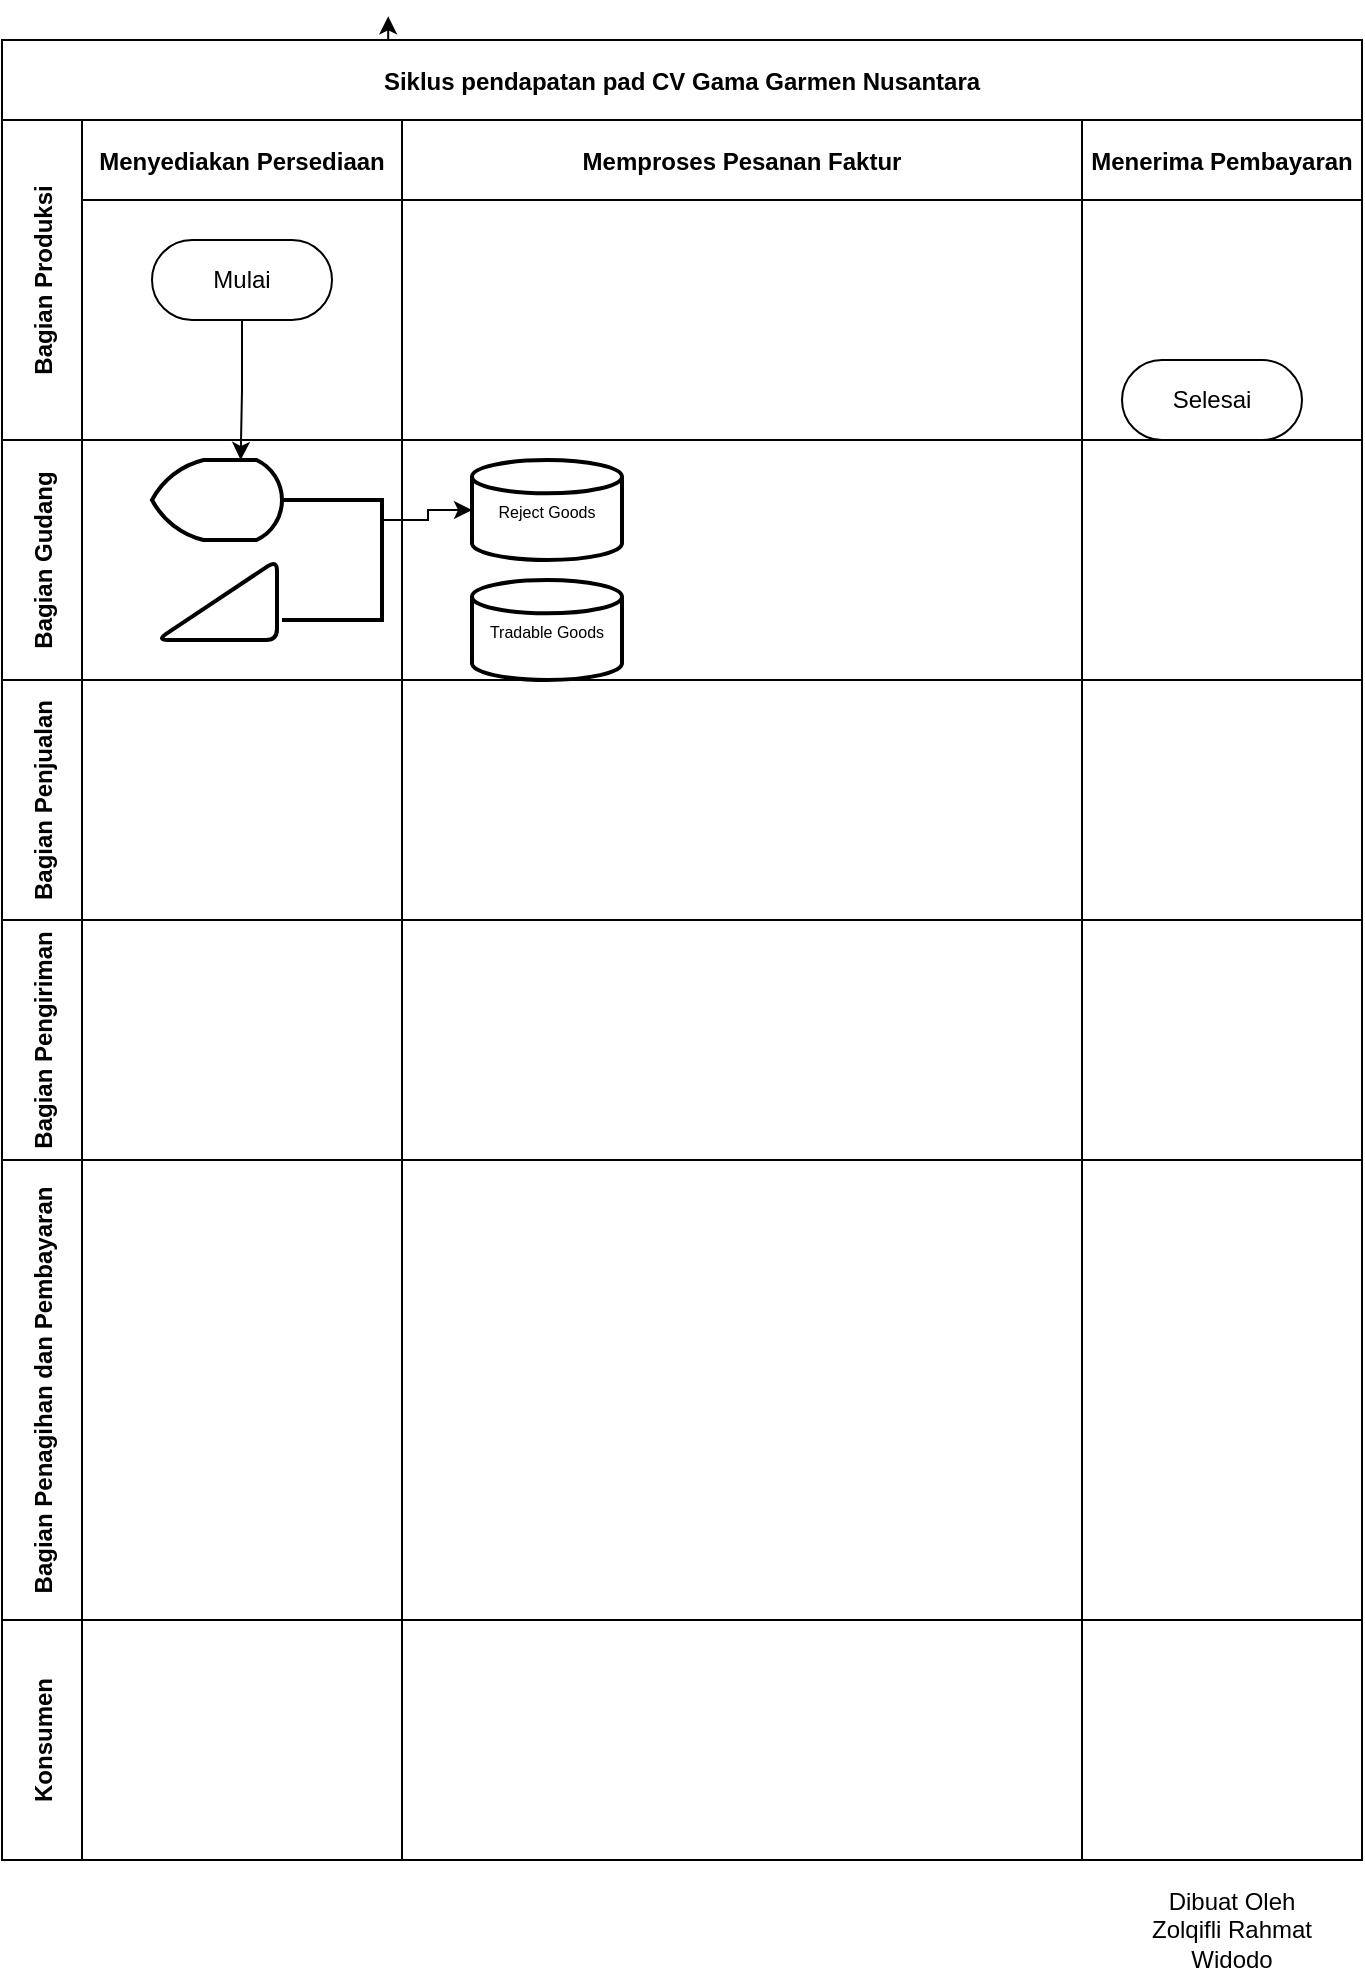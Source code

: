 <mxfile version="24.3.1" type="github">
  <diagram id="kgpKYQtTHZ0yAKxKKP6v" name="Page-1">
    <mxGraphModel dx="786" dy="459" grid="1" gridSize="10" guides="1" tooltips="1" connect="1" arrows="1" fold="1" page="1" pageScale="1" pageWidth="850" pageHeight="1100" math="0" shadow="0">
      <root>
        <mxCell id="0" />
        <mxCell id="1" parent="0" />
        <mxCell id="3nuBFxr9cyL0pnOWT2aG-1" value="Siklus pendapatan pad CV Gama Garmen Nusantara" style="shape=table;childLayout=tableLayout;startSize=40;collapsible=0;recursiveResize=0;expand=0;fillColor=none;fontStyle=1" parent="1" vertex="1">
          <mxGeometry x="100" y="70" width="680" height="910" as="geometry" />
        </mxCell>
        <mxCell id="3nuBFxr9cyL0pnOWT2aG-3" value="Bagian Produksi" style="shape=tableRow;horizontal=0;swimlaneHead=0;swimlaneBody=0;top=0;left=0;bottom=0;right=0;fillColor=none;points=[[0,0.5],[1,0.5]];portConstraint=eastwest;startSize=40;collapsible=0;recursiveResize=0;expand=0;fontStyle=1;" parent="3nuBFxr9cyL0pnOWT2aG-1" vertex="1">
          <mxGeometry y="40" width="680" height="160" as="geometry" />
        </mxCell>
        <mxCell id="3nuBFxr9cyL0pnOWT2aG-4" value="Menyediakan Persediaan" style="swimlane;swimlaneHead=0;swimlaneBody=0;connectable=0;fillColor=none;startSize=40;collapsible=0;recursiveResize=0;expand=0;fontStyle=1;" parent="3nuBFxr9cyL0pnOWT2aG-3" vertex="1">
          <mxGeometry x="40" width="160" height="160" as="geometry">
            <mxRectangle width="160" height="160" as="alternateBounds" />
          </mxGeometry>
        </mxCell>
        <mxCell id="3nuBFxr9cyL0pnOWT2aG-6" value="Mulai" style="rounded=1;whiteSpace=wrap;html=1;arcSize=50;" parent="3nuBFxr9cyL0pnOWT2aG-4" vertex="1">
          <mxGeometry x="35" y="60" width="90" height="40" as="geometry" />
        </mxCell>
        <mxCell id="3nuBFxr9cyL0pnOWT2aG-8" value="Memproses Pesanan Faktur" style="swimlane;swimlaneHead=0;swimlaneBody=0;connectable=0;fillColor=none;startSize=40;collapsible=0;recursiveResize=0;expand=0;fontStyle=1;" parent="3nuBFxr9cyL0pnOWT2aG-3" vertex="1">
          <mxGeometry x="200" width="340" height="160" as="geometry">
            <mxRectangle width="340" height="160" as="alternateBounds" />
          </mxGeometry>
        </mxCell>
        <mxCell id="3nuBFxr9cyL0pnOWT2aG-11" value="Menerima Pembayaran" style="swimlane;swimlaneHead=0;swimlaneBody=0;connectable=0;fillColor=none;startSize=40;collapsible=0;recursiveResize=0;expand=0;fontStyle=1;" parent="3nuBFxr9cyL0pnOWT2aG-3" vertex="1">
          <mxGeometry x="540" width="140" height="160" as="geometry">
            <mxRectangle width="140" height="160" as="alternateBounds" />
          </mxGeometry>
        </mxCell>
        <mxCell id="3nuBFxr9cyL0pnOWT2aG-14" value="Selesai" style="rounded=1;whiteSpace=wrap;html=1;arcSize=50;" parent="3nuBFxr9cyL0pnOWT2aG-11" vertex="1">
          <mxGeometry x="20" y="120" width="90" height="40" as="geometry" />
        </mxCell>
        <mxCell id="3nuBFxr9cyL0pnOWT2aG-15" value="Bagian Gudang" style="shape=tableRow;horizontal=0;swimlaneHead=0;swimlaneBody=0;top=0;left=0;bottom=0;right=0;fillColor=none;points=[[0,0.5],[1,0.5]];portConstraint=eastwest;startSize=40;collapsible=0;recursiveResize=0;expand=0;fontStyle=1;" parent="3nuBFxr9cyL0pnOWT2aG-1" vertex="1">
          <mxGeometry y="200" width="680" height="120" as="geometry" />
        </mxCell>
        <mxCell id="3nuBFxr9cyL0pnOWT2aG-16" value="" style="swimlane;swimlaneHead=0;swimlaneBody=0;connectable=0;fillColor=none;startSize=0;collapsible=0;recursiveResize=0;expand=0;fontStyle=1;" parent="3nuBFxr9cyL0pnOWT2aG-15" vertex="1">
          <mxGeometry x="40" width="160" height="120" as="geometry">
            <mxRectangle width="160" height="120" as="alternateBounds" />
          </mxGeometry>
        </mxCell>
        <mxCell id="PpvFrdEmo9YH6y2k19U4-30" value="" style="strokeWidth=2;html=1;shape=mxgraph.flowchart.display;whiteSpace=wrap;" vertex="1" parent="3nuBFxr9cyL0pnOWT2aG-16">
          <mxGeometry x="35" y="10" width="65" height="40" as="geometry" />
        </mxCell>
        <mxCell id="PpvFrdEmo9YH6y2k19U4-31" value="" style="html=1;strokeWidth=2;shape=manualInput;whiteSpace=wrap;rounded=1;size=40;arcSize=11;" vertex="1" parent="3nuBFxr9cyL0pnOWT2aG-16">
          <mxGeometry x="37.5" y="60" width="60" height="40" as="geometry" />
        </mxCell>
        <mxCell id="PpvFrdEmo9YH6y2k19U4-36" value="" style="strokeWidth=2;html=1;shape=mxgraph.flowchart.annotation_1;align=left;pointerEvents=1;rotation=-180;" vertex="1" parent="3nuBFxr9cyL0pnOWT2aG-16">
          <mxGeometry x="100" y="30" width="50" height="60" as="geometry" />
        </mxCell>
        <mxCell id="3nuBFxr9cyL0pnOWT2aG-18" value="" style="swimlane;swimlaneHead=0;swimlaneBody=0;connectable=0;fillColor=none;startSize=0;collapsible=0;recursiveResize=0;expand=0;fontStyle=1;" parent="3nuBFxr9cyL0pnOWT2aG-15" vertex="1">
          <mxGeometry x="200" width="340" height="120" as="geometry">
            <mxRectangle width="340" height="120" as="alternateBounds" />
          </mxGeometry>
        </mxCell>
        <mxCell id="PpvFrdEmo9YH6y2k19U4-32" value="&lt;font style=&quot;font-size: 8px;&quot;&gt;Reject Goods&lt;/font&gt;" style="strokeWidth=2;html=1;shape=mxgraph.flowchart.database;whiteSpace=wrap;" vertex="1" parent="3nuBFxr9cyL0pnOWT2aG-18">
          <mxGeometry x="35" y="10" width="75" height="50" as="geometry" />
        </mxCell>
        <mxCell id="PpvFrdEmo9YH6y2k19U4-34" value="&lt;font style=&quot;font-size: 8px;&quot;&gt;Tradable Goods&lt;/font&gt;" style="strokeWidth=2;html=1;shape=mxgraph.flowchart.database;whiteSpace=wrap;" vertex="1" parent="3nuBFxr9cyL0pnOWT2aG-18">
          <mxGeometry x="35" y="70" width="75" height="50" as="geometry" />
        </mxCell>
        <mxCell id="3nuBFxr9cyL0pnOWT2aG-23" value="" style="swimlane;swimlaneHead=0;swimlaneBody=0;connectable=0;fillColor=none;startSize=0;collapsible=0;recursiveResize=0;expand=0;fontStyle=1;" parent="3nuBFxr9cyL0pnOWT2aG-15" vertex="1">
          <mxGeometry x="540" width="140" height="120" as="geometry">
            <mxRectangle width="140" height="120" as="alternateBounds" />
          </mxGeometry>
        </mxCell>
        <mxCell id="PpvFrdEmo9YH6y2k19U4-40" style="edgeStyle=orthogonalEdgeStyle;rounded=0;orthogonalLoop=1;jettySize=auto;html=1;exitX=0;exitY=1;exitDx=0;exitDy=0;exitPerimeter=0;entryX=0;entryY=0.5;entryDx=0;entryDy=0;entryPerimeter=0;" edge="1" parent="3nuBFxr9cyL0pnOWT2aG-15" source="PpvFrdEmo9YH6y2k19U4-36" target="PpvFrdEmo9YH6y2k19U4-32">
          <mxGeometry relative="1" as="geometry">
            <Array as="points">
              <mxPoint x="190" y="40" />
              <mxPoint x="213" y="40" />
              <mxPoint x="213" y="35" />
            </Array>
          </mxGeometry>
        </mxCell>
        <mxCell id="PpvFrdEmo9YH6y2k19U4-24" value="Bagian Penjualan" style="shape=tableRow;horizontal=0;swimlaneHead=0;swimlaneBody=0;top=0;left=0;bottom=0;right=0;fillColor=none;points=[[0,0.5],[1,0.5]];portConstraint=eastwest;startSize=40;collapsible=0;recursiveResize=0;expand=0;fontStyle=1;" vertex="1" parent="3nuBFxr9cyL0pnOWT2aG-1">
          <mxGeometry y="320" width="680" height="120" as="geometry" />
        </mxCell>
        <mxCell id="PpvFrdEmo9YH6y2k19U4-25" style="swimlane;swimlaneHead=0;swimlaneBody=0;connectable=0;fillColor=none;startSize=0;collapsible=0;recursiveResize=0;expand=0;fontStyle=1;" vertex="1" parent="PpvFrdEmo9YH6y2k19U4-24">
          <mxGeometry x="40" width="160" height="120" as="geometry">
            <mxRectangle width="160" height="120" as="alternateBounds" />
          </mxGeometry>
        </mxCell>
        <mxCell id="PpvFrdEmo9YH6y2k19U4-26" style="swimlane;swimlaneHead=0;swimlaneBody=0;connectable=0;fillColor=none;startSize=0;collapsible=0;recursiveResize=0;expand=0;fontStyle=1;" vertex="1" parent="PpvFrdEmo9YH6y2k19U4-24">
          <mxGeometry x="200" width="340" height="120" as="geometry">
            <mxRectangle width="340" height="120" as="alternateBounds" />
          </mxGeometry>
        </mxCell>
        <mxCell id="PpvFrdEmo9YH6y2k19U4-27" style="swimlane;swimlaneHead=0;swimlaneBody=0;connectable=0;fillColor=none;startSize=0;collapsible=0;recursiveResize=0;expand=0;fontStyle=1;" vertex="1" parent="PpvFrdEmo9YH6y2k19U4-24">
          <mxGeometry x="540" width="140" height="120" as="geometry">
            <mxRectangle width="140" height="120" as="alternateBounds" />
          </mxGeometry>
        </mxCell>
        <mxCell id="PpvFrdEmo9YH6y2k19U4-20" value="Bagian Pengiriman" style="shape=tableRow;horizontal=0;swimlaneHead=0;swimlaneBody=0;top=0;left=0;bottom=0;right=0;fillColor=none;points=[[0,0.5],[1,0.5]];portConstraint=eastwest;startSize=40;collapsible=0;recursiveResize=0;expand=0;fontStyle=1;" vertex="1" parent="3nuBFxr9cyL0pnOWT2aG-1">
          <mxGeometry y="440" width="680" height="120" as="geometry" />
        </mxCell>
        <mxCell id="PpvFrdEmo9YH6y2k19U4-21" style="swimlane;swimlaneHead=0;swimlaneBody=0;connectable=0;fillColor=none;startSize=0;collapsible=0;recursiveResize=0;expand=0;fontStyle=1;" vertex="1" parent="PpvFrdEmo9YH6y2k19U4-20">
          <mxGeometry x="40" width="160" height="120" as="geometry">
            <mxRectangle width="160" height="120" as="alternateBounds" />
          </mxGeometry>
        </mxCell>
        <mxCell id="PpvFrdEmo9YH6y2k19U4-22" style="swimlane;swimlaneHead=0;swimlaneBody=0;connectable=0;fillColor=none;startSize=0;collapsible=0;recursiveResize=0;expand=0;fontStyle=1;" vertex="1" parent="PpvFrdEmo9YH6y2k19U4-20">
          <mxGeometry x="200" width="340" height="120" as="geometry">
            <mxRectangle width="340" height="120" as="alternateBounds" />
          </mxGeometry>
        </mxCell>
        <mxCell id="PpvFrdEmo9YH6y2k19U4-23" style="swimlane;swimlaneHead=0;swimlaneBody=0;connectable=0;fillColor=none;startSize=0;collapsible=0;recursiveResize=0;expand=0;fontStyle=1;" vertex="1" parent="PpvFrdEmo9YH6y2k19U4-20">
          <mxGeometry x="540" width="140" height="120" as="geometry">
            <mxRectangle width="140" height="120" as="alternateBounds" />
          </mxGeometry>
        </mxCell>
        <mxCell id="PpvFrdEmo9YH6y2k19U4-16" value="Bagian Penagihan dan Pembayaran" style="shape=tableRow;horizontal=0;swimlaneHead=0;swimlaneBody=0;top=0;left=0;bottom=0;right=0;fillColor=none;points=[[0,0.5],[1,0.5]];portConstraint=eastwest;startSize=40;collapsible=0;recursiveResize=0;expand=0;fontStyle=1;" vertex="1" parent="3nuBFxr9cyL0pnOWT2aG-1">
          <mxGeometry y="560" width="680" height="230" as="geometry" />
        </mxCell>
        <mxCell id="PpvFrdEmo9YH6y2k19U4-17" style="swimlane;swimlaneHead=0;swimlaneBody=0;connectable=0;fillColor=none;startSize=0;collapsible=0;recursiveResize=0;expand=0;fontStyle=1;" vertex="1" parent="PpvFrdEmo9YH6y2k19U4-16">
          <mxGeometry x="40" width="160" height="230" as="geometry">
            <mxRectangle width="160" height="230" as="alternateBounds" />
          </mxGeometry>
        </mxCell>
        <mxCell id="PpvFrdEmo9YH6y2k19U4-18" style="swimlane;swimlaneHead=0;swimlaneBody=0;connectable=0;fillColor=none;startSize=0;collapsible=0;recursiveResize=0;expand=0;fontStyle=1;" vertex="1" parent="PpvFrdEmo9YH6y2k19U4-16">
          <mxGeometry x="200" width="340" height="230" as="geometry">
            <mxRectangle width="340" height="230" as="alternateBounds" />
          </mxGeometry>
        </mxCell>
        <mxCell id="PpvFrdEmo9YH6y2k19U4-19" style="swimlane;swimlaneHead=0;swimlaneBody=0;connectable=0;fillColor=none;startSize=0;collapsible=0;recursiveResize=0;expand=0;fontStyle=1;" vertex="1" parent="PpvFrdEmo9YH6y2k19U4-16">
          <mxGeometry x="540" width="140" height="230" as="geometry">
            <mxRectangle width="140" height="230" as="alternateBounds" />
          </mxGeometry>
        </mxCell>
        <mxCell id="PpvFrdEmo9YH6y2k19U4-12" value="Konsumen" style="shape=tableRow;horizontal=0;swimlaneHead=0;swimlaneBody=0;top=0;left=0;bottom=0;right=0;fillColor=none;points=[[0,0.5],[1,0.5]];portConstraint=eastwest;startSize=40;collapsible=0;recursiveResize=0;expand=0;fontStyle=1;" vertex="1" parent="3nuBFxr9cyL0pnOWT2aG-1">
          <mxGeometry y="790" width="680" height="120" as="geometry" />
        </mxCell>
        <mxCell id="PpvFrdEmo9YH6y2k19U4-13" style="swimlane;swimlaneHead=0;swimlaneBody=0;connectable=0;fillColor=none;startSize=0;collapsible=0;recursiveResize=0;expand=0;fontStyle=1;" vertex="1" parent="PpvFrdEmo9YH6y2k19U4-12">
          <mxGeometry x="40" width="160" height="120" as="geometry">
            <mxRectangle width="160" height="120" as="alternateBounds" />
          </mxGeometry>
        </mxCell>
        <mxCell id="PpvFrdEmo9YH6y2k19U4-14" style="swimlane;swimlaneHead=0;swimlaneBody=0;connectable=0;fillColor=none;startSize=0;collapsible=0;recursiveResize=0;expand=0;fontStyle=1;" vertex="1" parent="PpvFrdEmo9YH6y2k19U4-12">
          <mxGeometry x="200" width="340" height="120" as="geometry">
            <mxRectangle width="340" height="120" as="alternateBounds" />
          </mxGeometry>
        </mxCell>
        <mxCell id="PpvFrdEmo9YH6y2k19U4-15" style="swimlane;swimlaneHead=0;swimlaneBody=0;connectable=0;fillColor=none;startSize=0;collapsible=0;recursiveResize=0;expand=0;fontStyle=1;" vertex="1" parent="PpvFrdEmo9YH6y2k19U4-12">
          <mxGeometry x="540" width="140" height="120" as="geometry">
            <mxRectangle width="140" height="120" as="alternateBounds" />
          </mxGeometry>
        </mxCell>
        <mxCell id="PpvFrdEmo9YH6y2k19U4-39" style="edgeStyle=orthogonalEdgeStyle;rounded=0;orthogonalLoop=1;jettySize=auto;html=1;exitX=0.5;exitY=1;exitDx=0;exitDy=0;entryX=0.682;entryY=0;entryDx=0;entryDy=0;entryPerimeter=0;" edge="1" parent="3nuBFxr9cyL0pnOWT2aG-1" source="3nuBFxr9cyL0pnOWT2aG-6" target="PpvFrdEmo9YH6y2k19U4-30">
          <mxGeometry relative="1" as="geometry" />
        </mxCell>
        <mxCell id="PpvFrdEmo9YH6y2k19U4-1" style="edgeStyle=orthogonalEdgeStyle;rounded=0;orthogonalLoop=1;jettySize=auto;html=1;exitX=0.25;exitY=0;exitDx=0;exitDy=0;entryX=0.284;entryY=-0.013;entryDx=0;entryDy=0;entryPerimeter=0;" edge="1" parent="1" source="3nuBFxr9cyL0pnOWT2aG-1" target="3nuBFxr9cyL0pnOWT2aG-1">
          <mxGeometry relative="1" as="geometry" />
        </mxCell>
        <mxCell id="PpvFrdEmo9YH6y2k19U4-28" value="Dibuat Oleh Zolqifli Rahmat Widodo" style="text;html=1;align=center;verticalAlign=middle;whiteSpace=wrap;rounded=0;" vertex="1" parent="1">
          <mxGeometry x="670" y="1000" width="90" height="30" as="geometry" />
        </mxCell>
      </root>
    </mxGraphModel>
  </diagram>
</mxfile>
